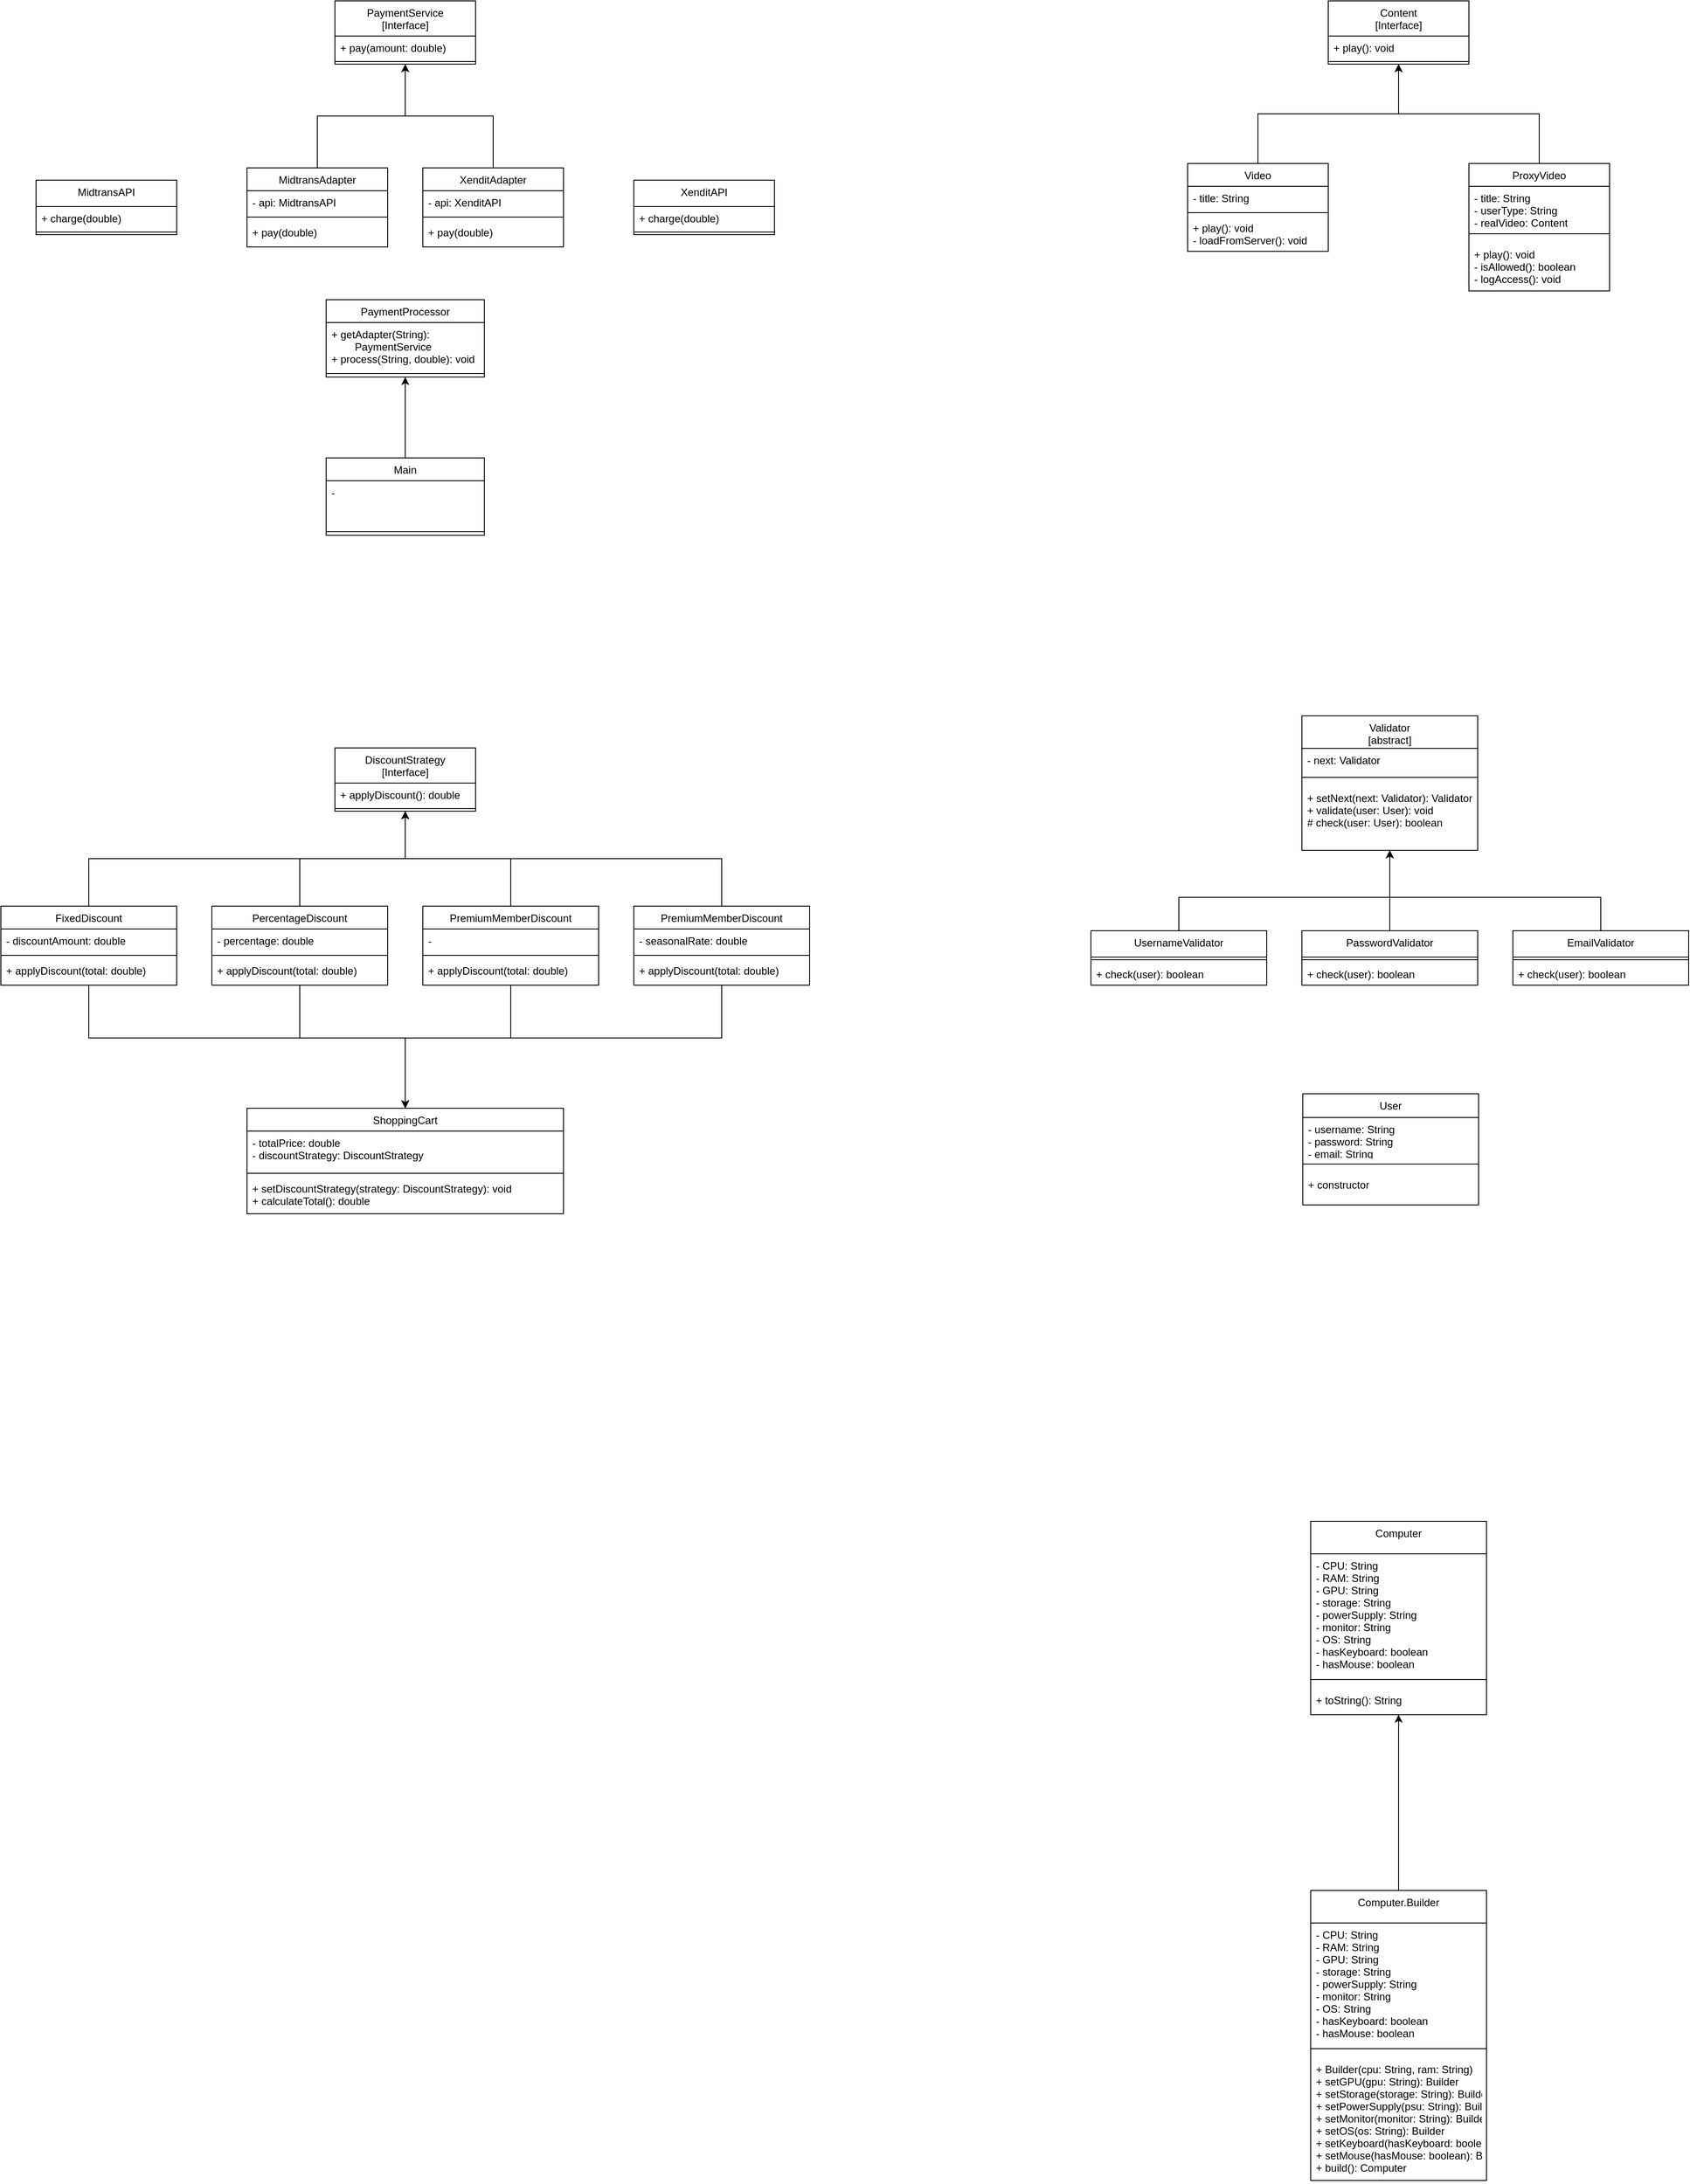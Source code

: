 <mxfile version="27.0.6">
  <diagram id="C5RBs43oDa-KdzZeNtuy" name="Page-1">
    <mxGraphModel dx="4013" dy="2173" grid="1" gridSize="10" guides="1" tooltips="1" connect="1" arrows="1" fold="1" page="1" pageScale="1" pageWidth="4000" pageHeight="5000" math="0" shadow="0">
      <root>
        <mxCell id="WIyWlLk6GJQsqaUBKTNV-0" />
        <mxCell id="WIyWlLk6GJQsqaUBKTNV-1" parent="WIyWlLk6GJQsqaUBKTNV-0" />
        <mxCell id="zkfFHV4jXpPFQw0GAbJ--17" value="PaymentService&#xa;[Interface]" style="swimlane;fontStyle=0;align=center;verticalAlign=top;childLayout=stackLayout;horizontal=1;startSize=40;horizontalStack=0;resizeParent=1;resizeLast=0;collapsible=1;marginBottom=0;rounded=0;shadow=0;strokeWidth=1;" parent="WIyWlLk6GJQsqaUBKTNV-1" vertex="1">
          <mxGeometry x="620" y="60" width="160" height="72" as="geometry">
            <mxRectangle x="550" y="140" width="160" height="26" as="alternateBounds" />
          </mxGeometry>
        </mxCell>
        <mxCell id="zkfFHV4jXpPFQw0GAbJ--18" value="+ pay(amount: double)" style="text;align=left;verticalAlign=top;spacingLeft=4;spacingRight=4;overflow=hidden;rotatable=0;points=[[0,0.5],[1,0.5]];portConstraint=eastwest;" parent="zkfFHV4jXpPFQw0GAbJ--17" vertex="1">
          <mxGeometry y="40" width="160" height="26" as="geometry" />
        </mxCell>
        <mxCell id="zkfFHV4jXpPFQw0GAbJ--23" value="" style="line;html=1;strokeWidth=1;align=left;verticalAlign=middle;spacingTop=-1;spacingLeft=3;spacingRight=3;rotatable=0;labelPosition=right;points=[];portConstraint=eastwest;" parent="zkfFHV4jXpPFQw0GAbJ--17" vertex="1">
          <mxGeometry y="66" width="160" height="6" as="geometry" />
        </mxCell>
        <mxCell id="XShhESuJG2U27jjuzgDM-27" style="edgeStyle=orthogonalEdgeStyle;rounded=0;orthogonalLoop=1;jettySize=auto;html=1;entryX=0.5;entryY=1;entryDx=0;entryDy=0;" edge="1" parent="WIyWlLk6GJQsqaUBKTNV-1" source="XShhESuJG2U27jjuzgDM-0" target="zkfFHV4jXpPFQw0GAbJ--17">
          <mxGeometry relative="1" as="geometry" />
        </mxCell>
        <mxCell id="XShhESuJG2U27jjuzgDM-0" value="MidtransAdapter" style="swimlane;fontStyle=0;align=center;verticalAlign=top;childLayout=stackLayout;horizontal=1;startSize=26;horizontalStack=0;resizeParent=1;resizeLast=0;collapsible=1;marginBottom=0;rounded=0;shadow=0;strokeWidth=1;" vertex="1" parent="WIyWlLk6GJQsqaUBKTNV-1">
          <mxGeometry x="520" y="250" width="160" height="90" as="geometry">
            <mxRectangle x="230" y="140" width="160" height="26" as="alternateBounds" />
          </mxGeometry>
        </mxCell>
        <mxCell id="XShhESuJG2U27jjuzgDM-1" value="- api: MidtransAPI" style="text;align=left;verticalAlign=top;spacingLeft=4;spacingRight=4;overflow=hidden;rotatable=0;points=[[0,0.5],[1,0.5]];portConstraint=eastwest;" vertex="1" parent="XShhESuJG2U27jjuzgDM-0">
          <mxGeometry y="26" width="160" height="26" as="geometry" />
        </mxCell>
        <mxCell id="XShhESuJG2U27jjuzgDM-4" value="" style="line;html=1;strokeWidth=1;align=left;verticalAlign=middle;spacingTop=-1;spacingLeft=3;spacingRight=3;rotatable=0;labelPosition=right;points=[];portConstraint=eastwest;" vertex="1" parent="XShhESuJG2U27jjuzgDM-0">
          <mxGeometry y="52" width="160" height="8" as="geometry" />
        </mxCell>
        <mxCell id="XShhESuJG2U27jjuzgDM-5" value="+ pay(double)" style="text;align=left;verticalAlign=top;spacingLeft=4;spacingRight=4;overflow=hidden;rotatable=0;points=[[0,0.5],[1,0.5]];portConstraint=eastwest;" vertex="1" parent="XShhESuJG2U27jjuzgDM-0">
          <mxGeometry y="60" width="160" height="26" as="geometry" />
        </mxCell>
        <mxCell id="XShhESuJG2U27jjuzgDM-28" style="edgeStyle=orthogonalEdgeStyle;rounded=0;orthogonalLoop=1;jettySize=auto;html=1;entryX=0.5;entryY=1;entryDx=0;entryDy=0;" edge="1" parent="WIyWlLk6GJQsqaUBKTNV-1" source="XShhESuJG2U27jjuzgDM-6" target="zkfFHV4jXpPFQw0GAbJ--17">
          <mxGeometry relative="1" as="geometry" />
        </mxCell>
        <mxCell id="XShhESuJG2U27jjuzgDM-6" value="XenditAdapter" style="swimlane;fontStyle=0;align=center;verticalAlign=top;childLayout=stackLayout;horizontal=1;startSize=26;horizontalStack=0;resizeParent=1;resizeLast=0;collapsible=1;marginBottom=0;rounded=0;shadow=0;strokeWidth=1;" vertex="1" parent="WIyWlLk6GJQsqaUBKTNV-1">
          <mxGeometry x="720" y="250" width="160" height="90" as="geometry">
            <mxRectangle x="230" y="140" width="160" height="26" as="alternateBounds" />
          </mxGeometry>
        </mxCell>
        <mxCell id="XShhESuJG2U27jjuzgDM-7" value="- api: XenditAPI" style="text;align=left;verticalAlign=top;spacingLeft=4;spacingRight=4;overflow=hidden;rotatable=0;points=[[0,0.5],[1,0.5]];portConstraint=eastwest;" vertex="1" parent="XShhESuJG2U27jjuzgDM-6">
          <mxGeometry y="26" width="160" height="26" as="geometry" />
        </mxCell>
        <mxCell id="XShhESuJG2U27jjuzgDM-8" value="" style="line;html=1;strokeWidth=1;align=left;verticalAlign=middle;spacingTop=-1;spacingLeft=3;spacingRight=3;rotatable=0;labelPosition=right;points=[];portConstraint=eastwest;" vertex="1" parent="XShhESuJG2U27jjuzgDM-6">
          <mxGeometry y="52" width="160" height="8" as="geometry" />
        </mxCell>
        <mxCell id="XShhESuJG2U27jjuzgDM-9" value="+ pay(double)" style="text;align=left;verticalAlign=top;spacingLeft=4;spacingRight=4;overflow=hidden;rotatable=0;points=[[0,0.5],[1,0.5]];portConstraint=eastwest;" vertex="1" parent="XShhESuJG2U27jjuzgDM-6">
          <mxGeometry y="60" width="160" height="26" as="geometry" />
        </mxCell>
        <mxCell id="XShhESuJG2U27jjuzgDM-10" value="PaymentProcessor" style="swimlane;fontStyle=0;align=center;verticalAlign=top;childLayout=stackLayout;horizontal=1;startSize=26;horizontalStack=0;resizeParent=1;resizeLast=0;collapsible=1;marginBottom=0;rounded=0;shadow=0;strokeWidth=1;" vertex="1" parent="WIyWlLk6GJQsqaUBKTNV-1">
          <mxGeometry x="610" y="400" width="180" height="88" as="geometry">
            <mxRectangle x="340" y="380" width="170" height="26" as="alternateBounds" />
          </mxGeometry>
        </mxCell>
        <mxCell id="XShhESuJG2U27jjuzgDM-11" value="+ getAdapter(String):&#xa;        PaymentService&#xa;+ process(String, double): void" style="text;align=left;verticalAlign=top;spacingLeft=4;spacingRight=4;overflow=hidden;rotatable=0;points=[[0,0.5],[1,0.5]];portConstraint=eastwest;" vertex="1" parent="XShhESuJG2U27jjuzgDM-10">
          <mxGeometry y="26" width="180" height="54" as="geometry" />
        </mxCell>
        <mxCell id="XShhESuJG2U27jjuzgDM-12" value="" style="line;html=1;strokeWidth=1;align=left;verticalAlign=middle;spacingTop=-1;spacingLeft=3;spacingRight=3;rotatable=0;labelPosition=right;points=[];portConstraint=eastwest;" vertex="1" parent="XShhESuJG2U27jjuzgDM-10">
          <mxGeometry y="80" width="180" height="8" as="geometry" />
        </mxCell>
        <mxCell id="XShhESuJG2U27jjuzgDM-26" style="edgeStyle=orthogonalEdgeStyle;rounded=0;orthogonalLoop=1;jettySize=auto;html=1;exitX=0.5;exitY=0;exitDx=0;exitDy=0;entryX=0.5;entryY=1;entryDx=0;entryDy=0;" edge="1" parent="WIyWlLk6GJQsqaUBKTNV-1" source="XShhESuJG2U27jjuzgDM-14" target="XShhESuJG2U27jjuzgDM-10">
          <mxGeometry relative="1" as="geometry" />
        </mxCell>
        <mxCell id="XShhESuJG2U27jjuzgDM-14" value="Main" style="swimlane;fontStyle=0;align=center;verticalAlign=top;childLayout=stackLayout;horizontal=1;startSize=26;horizontalStack=0;resizeParent=1;resizeLast=0;collapsible=1;marginBottom=0;rounded=0;shadow=0;strokeWidth=1;" vertex="1" parent="WIyWlLk6GJQsqaUBKTNV-1">
          <mxGeometry x="610" y="580" width="180" height="88" as="geometry">
            <mxRectangle x="340" y="380" width="170" height="26" as="alternateBounds" />
          </mxGeometry>
        </mxCell>
        <mxCell id="XShhESuJG2U27jjuzgDM-15" value="-" style="text;align=left;verticalAlign=top;spacingLeft=4;spacingRight=4;overflow=hidden;rotatable=0;points=[[0,0.5],[1,0.5]];portConstraint=eastwest;" vertex="1" parent="XShhESuJG2U27jjuzgDM-14">
          <mxGeometry y="26" width="180" height="54" as="geometry" />
        </mxCell>
        <mxCell id="XShhESuJG2U27jjuzgDM-16" value="" style="line;html=1;strokeWidth=1;align=left;verticalAlign=middle;spacingTop=-1;spacingLeft=3;spacingRight=3;rotatable=0;labelPosition=right;points=[];portConstraint=eastwest;" vertex="1" parent="XShhESuJG2U27jjuzgDM-14">
          <mxGeometry y="80" width="180" height="8" as="geometry" />
        </mxCell>
        <mxCell id="XShhESuJG2U27jjuzgDM-17" value="MidtransAPI" style="swimlane;fontStyle=0;align=center;verticalAlign=top;childLayout=stackLayout;horizontal=1;startSize=30;horizontalStack=0;resizeParent=1;resizeLast=0;collapsible=1;marginBottom=0;rounded=0;shadow=0;strokeWidth=1;" vertex="1" parent="WIyWlLk6GJQsqaUBKTNV-1">
          <mxGeometry x="280" y="264" width="160" height="62" as="geometry">
            <mxRectangle x="550" y="140" width="160" height="26" as="alternateBounds" />
          </mxGeometry>
        </mxCell>
        <mxCell id="XShhESuJG2U27jjuzgDM-18" value="+ charge(double)" style="text;align=left;verticalAlign=top;spacingLeft=4;spacingRight=4;overflow=hidden;rotatable=0;points=[[0,0.5],[1,0.5]];portConstraint=eastwest;" vertex="1" parent="XShhESuJG2U27jjuzgDM-17">
          <mxGeometry y="30" width="160" height="26" as="geometry" />
        </mxCell>
        <mxCell id="XShhESuJG2U27jjuzgDM-19" value="" style="line;html=1;strokeWidth=1;align=left;verticalAlign=middle;spacingTop=-1;spacingLeft=3;spacingRight=3;rotatable=0;labelPosition=right;points=[];portConstraint=eastwest;" vertex="1" parent="XShhESuJG2U27jjuzgDM-17">
          <mxGeometry y="56" width="160" height="6" as="geometry" />
        </mxCell>
        <mxCell id="XShhESuJG2U27jjuzgDM-20" value="XenditAPI" style="swimlane;fontStyle=0;align=center;verticalAlign=top;childLayout=stackLayout;horizontal=1;startSize=30;horizontalStack=0;resizeParent=1;resizeLast=0;collapsible=1;marginBottom=0;rounded=0;shadow=0;strokeWidth=1;" vertex="1" parent="WIyWlLk6GJQsqaUBKTNV-1">
          <mxGeometry x="960" y="264" width="160" height="62" as="geometry">
            <mxRectangle x="550" y="140" width="160" height="26" as="alternateBounds" />
          </mxGeometry>
        </mxCell>
        <mxCell id="XShhESuJG2U27jjuzgDM-21" value="+ charge(double)" style="text;align=left;verticalAlign=top;spacingLeft=4;spacingRight=4;overflow=hidden;rotatable=0;points=[[0,0.5],[1,0.5]];portConstraint=eastwest;" vertex="1" parent="XShhESuJG2U27jjuzgDM-20">
          <mxGeometry y="30" width="160" height="26" as="geometry" />
        </mxCell>
        <mxCell id="XShhESuJG2U27jjuzgDM-22" value="" style="line;html=1;strokeWidth=1;align=left;verticalAlign=middle;spacingTop=-1;spacingLeft=3;spacingRight=3;rotatable=0;labelPosition=right;points=[];portConstraint=eastwest;" vertex="1" parent="XShhESuJG2U27jjuzgDM-20">
          <mxGeometry y="56" width="160" height="6" as="geometry" />
        </mxCell>
        <mxCell id="XShhESuJG2U27jjuzgDM-29" value="Content&#xa;[Interface]" style="swimlane;fontStyle=0;align=center;verticalAlign=top;childLayout=stackLayout;horizontal=1;startSize=40;horizontalStack=0;resizeParent=1;resizeLast=0;collapsible=1;marginBottom=0;rounded=0;shadow=0;strokeWidth=1;" vertex="1" parent="WIyWlLk6GJQsqaUBKTNV-1">
          <mxGeometry x="1750" y="60" width="160" height="72" as="geometry">
            <mxRectangle x="550" y="140" width="160" height="26" as="alternateBounds" />
          </mxGeometry>
        </mxCell>
        <mxCell id="XShhESuJG2U27jjuzgDM-30" value="+ play(): void" style="text;align=left;verticalAlign=top;spacingLeft=4;spacingRight=4;overflow=hidden;rotatable=0;points=[[0,0.5],[1,0.5]];portConstraint=eastwest;" vertex="1" parent="XShhESuJG2U27jjuzgDM-29">
          <mxGeometry y="40" width="160" height="26" as="geometry" />
        </mxCell>
        <mxCell id="XShhESuJG2U27jjuzgDM-31" value="" style="line;html=1;strokeWidth=1;align=left;verticalAlign=middle;spacingTop=-1;spacingLeft=3;spacingRight=3;rotatable=0;labelPosition=right;points=[];portConstraint=eastwest;" vertex="1" parent="XShhESuJG2U27jjuzgDM-29">
          <mxGeometry y="66" width="160" height="6" as="geometry" />
        </mxCell>
        <mxCell id="XShhESuJG2U27jjuzgDM-40" style="edgeStyle=orthogonalEdgeStyle;rounded=0;orthogonalLoop=1;jettySize=auto;html=1;entryX=0.5;entryY=1;entryDx=0;entryDy=0;" edge="1" parent="WIyWlLk6GJQsqaUBKTNV-1" source="XShhESuJG2U27jjuzgDM-32" target="XShhESuJG2U27jjuzgDM-29">
          <mxGeometry relative="1" as="geometry" />
        </mxCell>
        <mxCell id="XShhESuJG2U27jjuzgDM-32" value="Video" style="swimlane;fontStyle=0;align=center;verticalAlign=top;childLayout=stackLayout;horizontal=1;startSize=26;horizontalStack=0;resizeParent=1;resizeLast=0;collapsible=1;marginBottom=0;rounded=0;shadow=0;strokeWidth=1;" vertex="1" parent="WIyWlLk6GJQsqaUBKTNV-1">
          <mxGeometry x="1590" y="245" width="160" height="100" as="geometry">
            <mxRectangle x="230" y="140" width="160" height="26" as="alternateBounds" />
          </mxGeometry>
        </mxCell>
        <mxCell id="XShhESuJG2U27jjuzgDM-33" value="- title: String" style="text;align=left;verticalAlign=top;spacingLeft=4;spacingRight=4;overflow=hidden;rotatable=0;points=[[0,0.5],[1,0.5]];portConstraint=eastwest;" vertex="1" parent="XShhESuJG2U27jjuzgDM-32">
          <mxGeometry y="26" width="160" height="26" as="geometry" />
        </mxCell>
        <mxCell id="XShhESuJG2U27jjuzgDM-34" value="" style="line;html=1;strokeWidth=1;align=left;verticalAlign=middle;spacingTop=-1;spacingLeft=3;spacingRight=3;rotatable=0;labelPosition=right;points=[];portConstraint=eastwest;" vertex="1" parent="XShhESuJG2U27jjuzgDM-32">
          <mxGeometry y="52" width="160" height="8" as="geometry" />
        </mxCell>
        <mxCell id="XShhESuJG2U27jjuzgDM-35" value="+ play(): void&#xa;- loadFromServer(): void" style="text;align=left;verticalAlign=top;spacingLeft=4;spacingRight=4;overflow=hidden;rotatable=0;points=[[0,0.5],[1,0.5]];portConstraint=eastwest;" vertex="1" parent="XShhESuJG2U27jjuzgDM-32">
          <mxGeometry y="60" width="160" height="40" as="geometry" />
        </mxCell>
        <mxCell id="XShhESuJG2U27jjuzgDM-41" style="edgeStyle=orthogonalEdgeStyle;rounded=0;orthogonalLoop=1;jettySize=auto;html=1;entryX=0.5;entryY=1;entryDx=0;entryDy=0;" edge="1" parent="WIyWlLk6GJQsqaUBKTNV-1" source="XShhESuJG2U27jjuzgDM-36" target="XShhESuJG2U27jjuzgDM-29">
          <mxGeometry relative="1" as="geometry" />
        </mxCell>
        <mxCell id="XShhESuJG2U27jjuzgDM-36" value="ProxyVideo" style="swimlane;fontStyle=0;align=center;verticalAlign=top;childLayout=stackLayout;horizontal=1;startSize=26;horizontalStack=0;resizeParent=1;resizeLast=0;collapsible=1;marginBottom=0;rounded=0;shadow=0;strokeWidth=1;" vertex="1" parent="WIyWlLk6GJQsqaUBKTNV-1">
          <mxGeometry x="1910" y="245" width="160" height="145" as="geometry">
            <mxRectangle x="230" y="140" width="160" height="26" as="alternateBounds" />
          </mxGeometry>
        </mxCell>
        <mxCell id="XShhESuJG2U27jjuzgDM-37" value="- title: String&#xa;- userType: String&#xa;- realVideo: Content" style="text;align=left;verticalAlign=top;spacingLeft=4;spacingRight=4;overflow=hidden;rotatable=0;points=[[0,0.5],[1,0.5]];portConstraint=eastwest;" vertex="1" parent="XShhESuJG2U27jjuzgDM-36">
          <mxGeometry y="26" width="160" height="44" as="geometry" />
        </mxCell>
        <mxCell id="XShhESuJG2U27jjuzgDM-38" value="" style="line;html=1;strokeWidth=1;align=left;verticalAlign=middle;spacingTop=-1;spacingLeft=3;spacingRight=3;rotatable=0;labelPosition=right;points=[];portConstraint=eastwest;" vertex="1" parent="XShhESuJG2U27jjuzgDM-36">
          <mxGeometry y="70" width="160" height="20" as="geometry" />
        </mxCell>
        <mxCell id="XShhESuJG2U27jjuzgDM-39" value="+ play(): void&#xa;- isAllowed(): boolean&#xa;- logAccess(): void" style="text;align=left;verticalAlign=top;spacingLeft=4;spacingRight=4;overflow=hidden;rotatable=0;points=[[0,0.5],[1,0.5]];portConstraint=eastwest;" vertex="1" parent="XShhESuJG2U27jjuzgDM-36">
          <mxGeometry y="90" width="160" height="52" as="geometry" />
        </mxCell>
        <mxCell id="XShhESuJG2U27jjuzgDM-42" value="DiscountStrategy&#xa;[Interface]" style="swimlane;fontStyle=0;align=center;verticalAlign=top;childLayout=stackLayout;horizontal=1;startSize=40;horizontalStack=0;resizeParent=1;resizeLast=0;collapsible=1;marginBottom=0;rounded=0;shadow=0;strokeWidth=1;" vertex="1" parent="WIyWlLk6GJQsqaUBKTNV-1">
          <mxGeometry x="620" y="910" width="160" height="72" as="geometry">
            <mxRectangle x="550" y="140" width="160" height="26" as="alternateBounds" />
          </mxGeometry>
        </mxCell>
        <mxCell id="XShhESuJG2U27jjuzgDM-43" value="+ applyDiscount(): double" style="text;align=left;verticalAlign=top;spacingLeft=4;spacingRight=4;overflow=hidden;rotatable=0;points=[[0,0.5],[1,0.5]];portConstraint=eastwest;" vertex="1" parent="XShhESuJG2U27jjuzgDM-42">
          <mxGeometry y="40" width="160" height="26" as="geometry" />
        </mxCell>
        <mxCell id="XShhESuJG2U27jjuzgDM-44" value="" style="line;html=1;strokeWidth=1;align=left;verticalAlign=middle;spacingTop=-1;spacingLeft=3;spacingRight=3;rotatable=0;labelPosition=right;points=[];portConstraint=eastwest;" vertex="1" parent="XShhESuJG2U27jjuzgDM-42">
          <mxGeometry y="66" width="160" height="6" as="geometry" />
        </mxCell>
        <mxCell id="XShhESuJG2U27jjuzgDM-82" style="edgeStyle=orthogonalEdgeStyle;rounded=0;orthogonalLoop=1;jettySize=auto;html=1;entryX=0.5;entryY=1;entryDx=0;entryDy=0;" edge="1" parent="WIyWlLk6GJQsqaUBKTNV-1" target="XShhESuJG2U27jjuzgDM-42">
          <mxGeometry relative="1" as="geometry">
            <mxPoint x="340" y="1096" as="sourcePoint" />
            <mxPoint x="700.0" y="988" as="targetPoint" />
            <Array as="points">
              <mxPoint x="340" y="1036" />
              <mxPoint x="700" y="1036" />
            </Array>
          </mxGeometry>
        </mxCell>
        <mxCell id="XShhESuJG2U27jjuzgDM-83" style="edgeStyle=orthogonalEdgeStyle;rounded=0;orthogonalLoop=1;jettySize=auto;html=1;entryX=0.5;entryY=0;entryDx=0;entryDy=0;" edge="1" parent="WIyWlLk6GJQsqaUBKTNV-1" source="XShhESuJG2U27jjuzgDM-53" target="XShhESuJG2U27jjuzgDM-73">
          <mxGeometry relative="1" as="geometry">
            <Array as="points">
              <mxPoint x="340" y="1240" />
              <mxPoint x="700" y="1240" />
            </Array>
          </mxGeometry>
        </mxCell>
        <mxCell id="XShhESuJG2U27jjuzgDM-53" value="FixedDiscount" style="swimlane;fontStyle=0;align=center;verticalAlign=top;childLayout=stackLayout;horizontal=1;startSize=26;horizontalStack=0;resizeParent=1;resizeLast=0;collapsible=1;marginBottom=0;rounded=0;shadow=0;strokeWidth=1;" vertex="1" parent="WIyWlLk6GJQsqaUBKTNV-1">
          <mxGeometry x="240" y="1090" width="200" height="90" as="geometry">
            <mxRectangle x="230" y="140" width="160" height="26" as="alternateBounds" />
          </mxGeometry>
        </mxCell>
        <mxCell id="XShhESuJG2U27jjuzgDM-54" value="- discountAmount: double" style="text;align=left;verticalAlign=top;spacingLeft=4;spacingRight=4;overflow=hidden;rotatable=0;points=[[0,0.5],[1,0.5]];portConstraint=eastwest;" vertex="1" parent="XShhESuJG2U27jjuzgDM-53">
          <mxGeometry y="26" width="200" height="26" as="geometry" />
        </mxCell>
        <mxCell id="XShhESuJG2U27jjuzgDM-55" value="" style="line;html=1;strokeWidth=1;align=left;verticalAlign=middle;spacingTop=-1;spacingLeft=3;spacingRight=3;rotatable=0;labelPosition=right;points=[];portConstraint=eastwest;" vertex="1" parent="XShhESuJG2U27jjuzgDM-53">
          <mxGeometry y="52" width="200" height="8" as="geometry" />
        </mxCell>
        <mxCell id="XShhESuJG2U27jjuzgDM-56" value="+ applyDiscount(total: double)" style="text;align=left;verticalAlign=top;spacingLeft=4;spacingRight=4;overflow=hidden;rotatable=0;points=[[0,0.5],[1,0.5]];portConstraint=eastwest;" vertex="1" parent="XShhESuJG2U27jjuzgDM-53">
          <mxGeometry y="60" width="200" height="26" as="geometry" />
        </mxCell>
        <mxCell id="XShhESuJG2U27jjuzgDM-78" style="edgeStyle=orthogonalEdgeStyle;rounded=0;orthogonalLoop=1;jettySize=auto;html=1;entryX=0.5;entryY=1;entryDx=0;entryDy=0;" edge="1" parent="WIyWlLk6GJQsqaUBKTNV-1" source="XShhESuJG2U27jjuzgDM-61" target="XShhESuJG2U27jjuzgDM-42">
          <mxGeometry relative="1" as="geometry" />
        </mxCell>
        <mxCell id="XShhESuJG2U27jjuzgDM-84" style="edgeStyle=orthogonalEdgeStyle;rounded=0;orthogonalLoop=1;jettySize=auto;html=1;entryX=0.5;entryY=0;entryDx=0;entryDy=0;" edge="1" parent="WIyWlLk6GJQsqaUBKTNV-1" source="XShhESuJG2U27jjuzgDM-61" target="XShhESuJG2U27jjuzgDM-73">
          <mxGeometry relative="1" as="geometry">
            <Array as="points">
              <mxPoint x="580" y="1240" />
              <mxPoint x="700" y="1240" />
            </Array>
          </mxGeometry>
        </mxCell>
        <mxCell id="XShhESuJG2U27jjuzgDM-61" value="PercentageDiscount" style="swimlane;fontStyle=0;align=center;verticalAlign=top;childLayout=stackLayout;horizontal=1;startSize=26;horizontalStack=0;resizeParent=1;resizeLast=0;collapsible=1;marginBottom=0;rounded=0;shadow=0;strokeWidth=1;" vertex="1" parent="WIyWlLk6GJQsqaUBKTNV-1">
          <mxGeometry x="480" y="1090" width="200" height="90" as="geometry">
            <mxRectangle x="230" y="140" width="160" height="26" as="alternateBounds" />
          </mxGeometry>
        </mxCell>
        <mxCell id="XShhESuJG2U27jjuzgDM-62" value="- percentage: double" style="text;align=left;verticalAlign=top;spacingLeft=4;spacingRight=4;overflow=hidden;rotatable=0;points=[[0,0.5],[1,0.5]];portConstraint=eastwest;" vertex="1" parent="XShhESuJG2U27jjuzgDM-61">
          <mxGeometry y="26" width="200" height="26" as="geometry" />
        </mxCell>
        <mxCell id="XShhESuJG2U27jjuzgDM-63" value="" style="line;html=1;strokeWidth=1;align=left;verticalAlign=middle;spacingTop=-1;spacingLeft=3;spacingRight=3;rotatable=0;labelPosition=right;points=[];portConstraint=eastwest;" vertex="1" parent="XShhESuJG2U27jjuzgDM-61">
          <mxGeometry y="52" width="200" height="8" as="geometry" />
        </mxCell>
        <mxCell id="XShhESuJG2U27jjuzgDM-64" value="+ applyDiscount(total: double)" style="text;align=left;verticalAlign=top;spacingLeft=4;spacingRight=4;overflow=hidden;rotatable=0;points=[[0,0.5],[1,0.5]];portConstraint=eastwest;" vertex="1" parent="XShhESuJG2U27jjuzgDM-61">
          <mxGeometry y="60" width="200" height="26" as="geometry" />
        </mxCell>
        <mxCell id="XShhESuJG2U27jjuzgDM-77" style="edgeStyle=orthogonalEdgeStyle;rounded=0;orthogonalLoop=1;jettySize=auto;html=1;entryX=0.5;entryY=1;entryDx=0;entryDy=0;" edge="1" parent="WIyWlLk6GJQsqaUBKTNV-1" source="XShhESuJG2U27jjuzgDM-65" target="XShhESuJG2U27jjuzgDM-42">
          <mxGeometry relative="1" as="geometry" />
        </mxCell>
        <mxCell id="XShhESuJG2U27jjuzgDM-85" style="edgeStyle=orthogonalEdgeStyle;rounded=0;orthogonalLoop=1;jettySize=auto;html=1;entryX=0.5;entryY=0;entryDx=0;entryDy=0;" edge="1" parent="WIyWlLk6GJQsqaUBKTNV-1" source="XShhESuJG2U27jjuzgDM-65" target="XShhESuJG2U27jjuzgDM-73">
          <mxGeometry relative="1" as="geometry">
            <Array as="points">
              <mxPoint x="820" y="1240" />
              <mxPoint x="700" y="1240" />
            </Array>
          </mxGeometry>
        </mxCell>
        <mxCell id="XShhESuJG2U27jjuzgDM-65" value="PremiumMemberDiscount" style="swimlane;fontStyle=0;align=center;verticalAlign=top;childLayout=stackLayout;horizontal=1;startSize=26;horizontalStack=0;resizeParent=1;resizeLast=0;collapsible=1;marginBottom=0;rounded=0;shadow=0;strokeWidth=1;" vertex="1" parent="WIyWlLk6GJQsqaUBKTNV-1">
          <mxGeometry x="720" y="1090" width="200" height="90" as="geometry">
            <mxRectangle x="230" y="140" width="160" height="26" as="alternateBounds" />
          </mxGeometry>
        </mxCell>
        <mxCell id="XShhESuJG2U27jjuzgDM-66" value="- " style="text;align=left;verticalAlign=top;spacingLeft=4;spacingRight=4;overflow=hidden;rotatable=0;points=[[0,0.5],[1,0.5]];portConstraint=eastwest;" vertex="1" parent="XShhESuJG2U27jjuzgDM-65">
          <mxGeometry y="26" width="200" height="26" as="geometry" />
        </mxCell>
        <mxCell id="XShhESuJG2U27jjuzgDM-67" value="" style="line;html=1;strokeWidth=1;align=left;verticalAlign=middle;spacingTop=-1;spacingLeft=3;spacingRight=3;rotatable=0;labelPosition=right;points=[];portConstraint=eastwest;" vertex="1" parent="XShhESuJG2U27jjuzgDM-65">
          <mxGeometry y="52" width="200" height="8" as="geometry" />
        </mxCell>
        <mxCell id="XShhESuJG2U27jjuzgDM-68" value="+ applyDiscount(total: double)" style="text;align=left;verticalAlign=top;spacingLeft=4;spacingRight=4;overflow=hidden;rotatable=0;points=[[0,0.5],[1,0.5]];portConstraint=eastwest;" vertex="1" parent="XShhESuJG2U27jjuzgDM-65">
          <mxGeometry y="60" width="200" height="26" as="geometry" />
        </mxCell>
        <mxCell id="XShhESuJG2U27jjuzgDM-81" style="edgeStyle=orthogonalEdgeStyle;rounded=0;orthogonalLoop=1;jettySize=auto;html=1;entryX=0.5;entryY=1;entryDx=0;entryDy=0;" edge="1" parent="WIyWlLk6GJQsqaUBKTNV-1" target="XShhESuJG2U27jjuzgDM-42">
          <mxGeometry relative="1" as="geometry">
            <mxPoint x="1060" y="1096" as="sourcePoint" />
            <mxPoint x="700" y="988" as="targetPoint" />
            <Array as="points">
              <mxPoint x="1060" y="1036" />
              <mxPoint x="700" y="1036" />
            </Array>
          </mxGeometry>
        </mxCell>
        <mxCell id="XShhESuJG2U27jjuzgDM-86" style="edgeStyle=orthogonalEdgeStyle;rounded=0;orthogonalLoop=1;jettySize=auto;html=1;entryX=0.5;entryY=0;entryDx=0;entryDy=0;" edge="1" parent="WIyWlLk6GJQsqaUBKTNV-1" source="XShhESuJG2U27jjuzgDM-69" target="XShhESuJG2U27jjuzgDM-73">
          <mxGeometry relative="1" as="geometry">
            <Array as="points">
              <mxPoint x="1060" y="1240" />
              <mxPoint x="700" y="1240" />
            </Array>
          </mxGeometry>
        </mxCell>
        <mxCell id="XShhESuJG2U27jjuzgDM-69" value="PremiumMemberDiscount" style="swimlane;fontStyle=0;align=center;verticalAlign=top;childLayout=stackLayout;horizontal=1;startSize=26;horizontalStack=0;resizeParent=1;resizeLast=0;collapsible=1;marginBottom=0;rounded=0;shadow=0;strokeWidth=1;" vertex="1" parent="WIyWlLk6GJQsqaUBKTNV-1">
          <mxGeometry x="960" y="1090" width="200" height="90" as="geometry">
            <mxRectangle x="230" y="140" width="160" height="26" as="alternateBounds" />
          </mxGeometry>
        </mxCell>
        <mxCell id="XShhESuJG2U27jjuzgDM-70" value="- seasonalRate: double" style="text;align=left;verticalAlign=top;spacingLeft=4;spacingRight=4;overflow=hidden;rotatable=0;points=[[0,0.5],[1,0.5]];portConstraint=eastwest;" vertex="1" parent="XShhESuJG2U27jjuzgDM-69">
          <mxGeometry y="26" width="200" height="26" as="geometry" />
        </mxCell>
        <mxCell id="XShhESuJG2U27jjuzgDM-71" value="" style="line;html=1;strokeWidth=1;align=left;verticalAlign=middle;spacingTop=-1;spacingLeft=3;spacingRight=3;rotatable=0;labelPosition=right;points=[];portConstraint=eastwest;" vertex="1" parent="XShhESuJG2U27jjuzgDM-69">
          <mxGeometry y="52" width="200" height="8" as="geometry" />
        </mxCell>
        <mxCell id="XShhESuJG2U27jjuzgDM-72" value="+ applyDiscount(total: double)" style="text;align=left;verticalAlign=top;spacingLeft=4;spacingRight=4;overflow=hidden;rotatable=0;points=[[0,0.5],[1,0.5]];portConstraint=eastwest;" vertex="1" parent="XShhESuJG2U27jjuzgDM-69">
          <mxGeometry y="60" width="200" height="26" as="geometry" />
        </mxCell>
        <mxCell id="XShhESuJG2U27jjuzgDM-73" value="ShoppingCart" style="swimlane;fontStyle=0;align=center;verticalAlign=top;childLayout=stackLayout;horizontal=1;startSize=26;horizontalStack=0;resizeParent=1;resizeLast=0;collapsible=1;marginBottom=0;rounded=0;shadow=0;strokeWidth=1;" vertex="1" parent="WIyWlLk6GJQsqaUBKTNV-1">
          <mxGeometry x="520" y="1320" width="360" height="120" as="geometry">
            <mxRectangle x="230" y="140" width="160" height="26" as="alternateBounds" />
          </mxGeometry>
        </mxCell>
        <mxCell id="XShhESuJG2U27jjuzgDM-74" value="- totalPrice: double&#xa;- discountStrategy: DiscountStrategy" style="text;align=left;verticalAlign=top;spacingLeft=4;spacingRight=4;overflow=hidden;rotatable=0;points=[[0,0.5],[1,0.5]];portConstraint=eastwest;" vertex="1" parent="XShhESuJG2U27jjuzgDM-73">
          <mxGeometry y="26" width="360" height="44" as="geometry" />
        </mxCell>
        <mxCell id="XShhESuJG2U27jjuzgDM-75" value="" style="line;html=1;strokeWidth=1;align=left;verticalAlign=middle;spacingTop=-1;spacingLeft=3;spacingRight=3;rotatable=0;labelPosition=right;points=[];portConstraint=eastwest;" vertex="1" parent="XShhESuJG2U27jjuzgDM-73">
          <mxGeometry y="70" width="360" height="8" as="geometry" />
        </mxCell>
        <mxCell id="XShhESuJG2U27jjuzgDM-76" value="+ setDiscountStrategy(strategy: DiscountStrategy): void&#xa;+ calculateTotal(): double" style="text;align=left;verticalAlign=top;spacingLeft=4;spacingRight=4;overflow=hidden;rotatable=0;points=[[0,0.5],[1,0.5]];portConstraint=eastwest;" vertex="1" parent="XShhESuJG2U27jjuzgDM-73">
          <mxGeometry y="78" width="360" height="42" as="geometry" />
        </mxCell>
        <mxCell id="XShhESuJG2U27jjuzgDM-91" value="Validator&#xa;[abstract]" style="swimlane;fontStyle=0;align=center;verticalAlign=top;childLayout=stackLayout;horizontal=1;startSize=37;horizontalStack=0;resizeParent=1;resizeLast=0;collapsible=1;marginBottom=0;rounded=0;shadow=0;strokeWidth=1;" vertex="1" parent="WIyWlLk6GJQsqaUBKTNV-1">
          <mxGeometry x="1720" y="873.5" width="200" height="153" as="geometry">
            <mxRectangle x="230" y="140" width="160" height="26" as="alternateBounds" />
          </mxGeometry>
        </mxCell>
        <mxCell id="XShhESuJG2U27jjuzgDM-92" value="- next: Validator&#xa;" style="text;align=left;verticalAlign=top;spacingLeft=4;spacingRight=4;overflow=hidden;rotatable=0;points=[[0,0.5],[1,0.5]];portConstraint=eastwest;" vertex="1" parent="XShhESuJG2U27jjuzgDM-91">
          <mxGeometry y="37" width="200" height="23" as="geometry" />
        </mxCell>
        <mxCell id="XShhESuJG2U27jjuzgDM-93" value="" style="line;html=1;strokeWidth=1;align=left;verticalAlign=middle;spacingTop=-1;spacingLeft=3;spacingRight=3;rotatable=0;labelPosition=right;points=[];portConstraint=eastwest;" vertex="1" parent="XShhESuJG2U27jjuzgDM-91">
          <mxGeometry y="60" width="200" height="20" as="geometry" />
        </mxCell>
        <mxCell id="XShhESuJG2U27jjuzgDM-94" value="+ setNext(next: Validator): Validator&#xa;+ validate(user: User): void&#xa;# check(user: User): boolean" style="text;align=left;verticalAlign=top;spacingLeft=4;spacingRight=4;overflow=hidden;rotatable=0;points=[[0,0.5],[1,0.5]];portConstraint=eastwest;" vertex="1" parent="XShhESuJG2U27jjuzgDM-91">
          <mxGeometry y="80" width="200" height="52" as="geometry" />
        </mxCell>
        <mxCell id="XShhESuJG2U27jjuzgDM-116" style="edgeStyle=orthogonalEdgeStyle;rounded=0;orthogonalLoop=1;jettySize=auto;html=1;entryX=0.5;entryY=1;entryDx=0;entryDy=0;" edge="1" parent="WIyWlLk6GJQsqaUBKTNV-1" source="XShhESuJG2U27jjuzgDM-95" target="XShhESuJG2U27jjuzgDM-91">
          <mxGeometry relative="1" as="geometry">
            <Array as="points">
              <mxPoint x="1580" y="1080" />
              <mxPoint x="1820" y="1080" />
            </Array>
          </mxGeometry>
        </mxCell>
        <mxCell id="XShhESuJG2U27jjuzgDM-95" value="UsernameValidator" style="swimlane;fontStyle=0;align=center;verticalAlign=top;childLayout=stackLayout;horizontal=1;startSize=30;horizontalStack=0;resizeParent=1;resizeLast=0;collapsible=1;marginBottom=0;rounded=0;shadow=0;strokeWidth=1;" vertex="1" parent="WIyWlLk6GJQsqaUBKTNV-1">
          <mxGeometry x="1480" y="1118" width="200" height="62" as="geometry">
            <mxRectangle x="550" y="140" width="160" height="26" as="alternateBounds" />
          </mxGeometry>
        </mxCell>
        <mxCell id="XShhESuJG2U27jjuzgDM-97" value="" style="line;html=1;strokeWidth=1;align=left;verticalAlign=middle;spacingTop=-1;spacingLeft=3;spacingRight=3;rotatable=0;labelPosition=right;points=[];portConstraint=eastwest;" vertex="1" parent="XShhESuJG2U27jjuzgDM-95">
          <mxGeometry y="30" width="200" height="6" as="geometry" />
        </mxCell>
        <mxCell id="XShhESuJG2U27jjuzgDM-96" value="+ check(user): boolean" style="text;align=left;verticalAlign=top;spacingLeft=4;spacingRight=4;overflow=hidden;rotatable=0;points=[[0,0.5],[1,0.5]];portConstraint=eastwest;" vertex="1" parent="XShhESuJG2U27jjuzgDM-95">
          <mxGeometry y="36" width="200" height="26" as="geometry" />
        </mxCell>
        <mxCell id="XShhESuJG2U27jjuzgDM-115" style="edgeStyle=orthogonalEdgeStyle;rounded=0;orthogonalLoop=1;jettySize=auto;html=1;entryX=0.5;entryY=1;entryDx=0;entryDy=0;" edge="1" parent="WIyWlLk6GJQsqaUBKTNV-1" source="XShhESuJG2U27jjuzgDM-102" target="XShhESuJG2U27jjuzgDM-91">
          <mxGeometry relative="1" as="geometry" />
        </mxCell>
        <mxCell id="XShhESuJG2U27jjuzgDM-102" value="PasswordValidator" style="swimlane;fontStyle=0;align=center;verticalAlign=top;childLayout=stackLayout;horizontal=1;startSize=30;horizontalStack=0;resizeParent=1;resizeLast=0;collapsible=1;marginBottom=0;rounded=0;shadow=0;strokeWidth=1;" vertex="1" parent="WIyWlLk6GJQsqaUBKTNV-1">
          <mxGeometry x="1720" y="1118" width="200" height="62" as="geometry">
            <mxRectangle x="550" y="140" width="160" height="26" as="alternateBounds" />
          </mxGeometry>
        </mxCell>
        <mxCell id="XShhESuJG2U27jjuzgDM-103" value="" style="line;html=1;strokeWidth=1;align=left;verticalAlign=middle;spacingTop=-1;spacingLeft=3;spacingRight=3;rotatable=0;labelPosition=right;points=[];portConstraint=eastwest;" vertex="1" parent="XShhESuJG2U27jjuzgDM-102">
          <mxGeometry y="30" width="200" height="6" as="geometry" />
        </mxCell>
        <mxCell id="XShhESuJG2U27jjuzgDM-104" value="+ check(user): boolean" style="text;align=left;verticalAlign=top;spacingLeft=4;spacingRight=4;overflow=hidden;rotatable=0;points=[[0,0.5],[1,0.5]];portConstraint=eastwest;" vertex="1" parent="XShhESuJG2U27jjuzgDM-102">
          <mxGeometry y="36" width="200" height="26" as="geometry" />
        </mxCell>
        <mxCell id="XShhESuJG2U27jjuzgDM-112" style="edgeStyle=orthogonalEdgeStyle;rounded=0;orthogonalLoop=1;jettySize=auto;html=1;entryX=0.5;entryY=1;entryDx=0;entryDy=0;" edge="1" parent="WIyWlLk6GJQsqaUBKTNV-1" source="XShhESuJG2U27jjuzgDM-105" target="XShhESuJG2U27jjuzgDM-91">
          <mxGeometry relative="1" as="geometry">
            <Array as="points">
              <mxPoint x="2060" y="1080" />
              <mxPoint x="1820" y="1080" />
            </Array>
          </mxGeometry>
        </mxCell>
        <mxCell id="XShhESuJG2U27jjuzgDM-105" value="EmailValidator" style="swimlane;fontStyle=0;align=center;verticalAlign=top;childLayout=stackLayout;horizontal=1;startSize=30;horizontalStack=0;resizeParent=1;resizeLast=0;collapsible=1;marginBottom=0;rounded=0;shadow=0;strokeWidth=1;" vertex="1" parent="WIyWlLk6GJQsqaUBKTNV-1">
          <mxGeometry x="1960" y="1118" width="200" height="62" as="geometry">
            <mxRectangle x="550" y="140" width="160" height="26" as="alternateBounds" />
          </mxGeometry>
        </mxCell>
        <mxCell id="XShhESuJG2U27jjuzgDM-106" value="" style="line;html=1;strokeWidth=1;align=left;verticalAlign=middle;spacingTop=-1;spacingLeft=3;spacingRight=3;rotatable=0;labelPosition=right;points=[];portConstraint=eastwest;" vertex="1" parent="XShhESuJG2U27jjuzgDM-105">
          <mxGeometry y="30" width="200" height="6" as="geometry" />
        </mxCell>
        <mxCell id="XShhESuJG2U27jjuzgDM-107" value="+ check(user): boolean" style="text;align=left;verticalAlign=top;spacingLeft=4;spacingRight=4;overflow=hidden;rotatable=0;points=[[0,0.5],[1,0.5]];portConstraint=eastwest;" vertex="1" parent="XShhESuJG2U27jjuzgDM-105">
          <mxGeometry y="36" width="200" height="26" as="geometry" />
        </mxCell>
        <mxCell id="XShhESuJG2U27jjuzgDM-108" value="User" style="swimlane;fontStyle=0;align=center;verticalAlign=top;childLayout=stackLayout;horizontal=1;startSize=27;horizontalStack=0;resizeParent=1;resizeLast=0;collapsible=1;marginBottom=0;rounded=0;shadow=0;strokeWidth=1;" vertex="1" parent="WIyWlLk6GJQsqaUBKTNV-1">
          <mxGeometry x="1721" y="1303.5" width="200" height="126.5" as="geometry">
            <mxRectangle x="230" y="140" width="160" height="26" as="alternateBounds" />
          </mxGeometry>
        </mxCell>
        <mxCell id="XShhESuJG2U27jjuzgDM-109" value="- username: String&#xa;- password: String&#xa;- email: String" style="text;align=left;verticalAlign=top;spacingLeft=4;spacingRight=4;overflow=hidden;rotatable=0;points=[[0,0.5],[1,0.5]];portConstraint=eastwest;" vertex="1" parent="XShhESuJG2U27jjuzgDM-108">
          <mxGeometry y="27" width="200" height="43" as="geometry" />
        </mxCell>
        <mxCell id="XShhESuJG2U27jjuzgDM-110" value="" style="line;html=1;strokeWidth=1;align=left;verticalAlign=middle;spacingTop=-1;spacingLeft=3;spacingRight=3;rotatable=0;labelPosition=right;points=[];portConstraint=eastwest;" vertex="1" parent="XShhESuJG2U27jjuzgDM-108">
          <mxGeometry y="70" width="200" height="20" as="geometry" />
        </mxCell>
        <mxCell id="XShhESuJG2U27jjuzgDM-111" value="+ constructor" style="text;align=left;verticalAlign=top;spacingLeft=4;spacingRight=4;overflow=hidden;rotatable=0;points=[[0,0.5],[1,0.5]];portConstraint=eastwest;" vertex="1" parent="XShhESuJG2U27jjuzgDM-108">
          <mxGeometry y="90" width="200" height="20" as="geometry" />
        </mxCell>
        <mxCell id="XShhESuJG2U27jjuzgDM-117" value="Computer" style="swimlane;fontStyle=0;align=center;verticalAlign=top;childLayout=stackLayout;horizontal=1;startSize=37;horizontalStack=0;resizeParent=1;resizeLast=0;collapsible=1;marginBottom=0;rounded=0;shadow=0;strokeWidth=1;" vertex="1" parent="WIyWlLk6GJQsqaUBKTNV-1">
          <mxGeometry x="1730" y="1790" width="200" height="220" as="geometry">
            <mxRectangle x="230" y="140" width="160" height="26" as="alternateBounds" />
          </mxGeometry>
        </mxCell>
        <mxCell id="XShhESuJG2U27jjuzgDM-118" value="- CPU: String&#xa;- RAM: String&#xa;- GPU: String&#xa;- storage: String&#xa;- powerSupply: String&#xa;- monitor: String&#xa;- OS: String&#xa;- hasKeyboard: boolean&#xa;- hasMouse: boolean&#xa;" style="text;align=left;verticalAlign=top;spacingLeft=4;spacingRight=4;overflow=hidden;rotatable=0;points=[[0,0.5],[1,0.5]];portConstraint=eastwest;" vertex="1" parent="XShhESuJG2U27jjuzgDM-117">
          <mxGeometry y="37" width="200" height="133" as="geometry" />
        </mxCell>
        <mxCell id="XShhESuJG2U27jjuzgDM-119" value="" style="line;html=1;strokeWidth=1;align=left;verticalAlign=middle;spacingTop=-1;spacingLeft=3;spacingRight=3;rotatable=0;labelPosition=right;points=[];portConstraint=eastwest;" vertex="1" parent="XShhESuJG2U27jjuzgDM-117">
          <mxGeometry y="170" width="200" height="20" as="geometry" />
        </mxCell>
        <mxCell id="XShhESuJG2U27jjuzgDM-120" value="+ toString(): String" style="text;align=left;verticalAlign=top;spacingLeft=4;spacingRight=4;overflow=hidden;rotatable=0;points=[[0,0.5],[1,0.5]];portConstraint=eastwest;" vertex="1" parent="XShhESuJG2U27jjuzgDM-117">
          <mxGeometry y="190" width="200" height="20" as="geometry" />
        </mxCell>
        <mxCell id="XShhESuJG2U27jjuzgDM-125" style="edgeStyle=orthogonalEdgeStyle;rounded=0;orthogonalLoop=1;jettySize=auto;html=1;entryX=0.5;entryY=1;entryDx=0;entryDy=0;" edge="1" parent="WIyWlLk6GJQsqaUBKTNV-1" source="XShhESuJG2U27jjuzgDM-121" target="XShhESuJG2U27jjuzgDM-117">
          <mxGeometry relative="1" as="geometry" />
        </mxCell>
        <mxCell id="XShhESuJG2U27jjuzgDM-121" value="Computer.Builder" style="swimlane;fontStyle=0;align=center;verticalAlign=top;childLayout=stackLayout;horizontal=1;startSize=37;horizontalStack=0;resizeParent=1;resizeLast=0;collapsible=1;marginBottom=0;rounded=0;shadow=0;strokeWidth=1;" vertex="1" parent="WIyWlLk6GJQsqaUBKTNV-1">
          <mxGeometry x="1730" y="2210" width="200" height="330" as="geometry">
            <mxRectangle x="230" y="140" width="160" height="26" as="alternateBounds" />
          </mxGeometry>
        </mxCell>
        <mxCell id="XShhESuJG2U27jjuzgDM-122" value="- CPU: String&#xa;- RAM: String&#xa;- GPU: String&#xa;- storage: String&#xa;- powerSupply: String&#xa;- monitor: String&#xa;- OS: String&#xa;- hasKeyboard: boolean&#xa;- hasMouse: boolean&#xa;" style="text;align=left;verticalAlign=top;spacingLeft=4;spacingRight=4;overflow=hidden;rotatable=0;points=[[0,0.5],[1,0.5]];portConstraint=eastwest;" vertex="1" parent="XShhESuJG2U27jjuzgDM-121">
          <mxGeometry y="37" width="200" height="133" as="geometry" />
        </mxCell>
        <mxCell id="XShhESuJG2U27jjuzgDM-123" value="" style="line;html=1;strokeWidth=1;align=left;verticalAlign=middle;spacingTop=-1;spacingLeft=3;spacingRight=3;rotatable=0;labelPosition=right;points=[];portConstraint=eastwest;" vertex="1" parent="XShhESuJG2U27jjuzgDM-121">
          <mxGeometry y="170" width="200" height="20" as="geometry" />
        </mxCell>
        <mxCell id="XShhESuJG2U27jjuzgDM-124" value="+ Builder(cpu: String, ram: String)&#xa;+ setGPU(gpu: String): Builder&#xa;+ setStorage(storage: String): Builder&#xa;+ setPowerSupply(psu: String): Builder&#xa;+ setMonitor(monitor: String): Builder&#xa;+ setOS(os: String): Builder&#xa;+ setKeyboard(hasKeyboard: boolean): Builder&#xa;+ setMouse(hasMouse: boolean): Builder&#xa;+ build(): Computer&#xa;" style="text;align=left;verticalAlign=top;spacingLeft=4;spacingRight=4;overflow=hidden;rotatable=0;points=[[0,0.5],[1,0.5]];portConstraint=eastwest;" vertex="1" parent="XShhESuJG2U27jjuzgDM-121">
          <mxGeometry y="190" width="200" height="140" as="geometry" />
        </mxCell>
      </root>
    </mxGraphModel>
  </diagram>
</mxfile>
